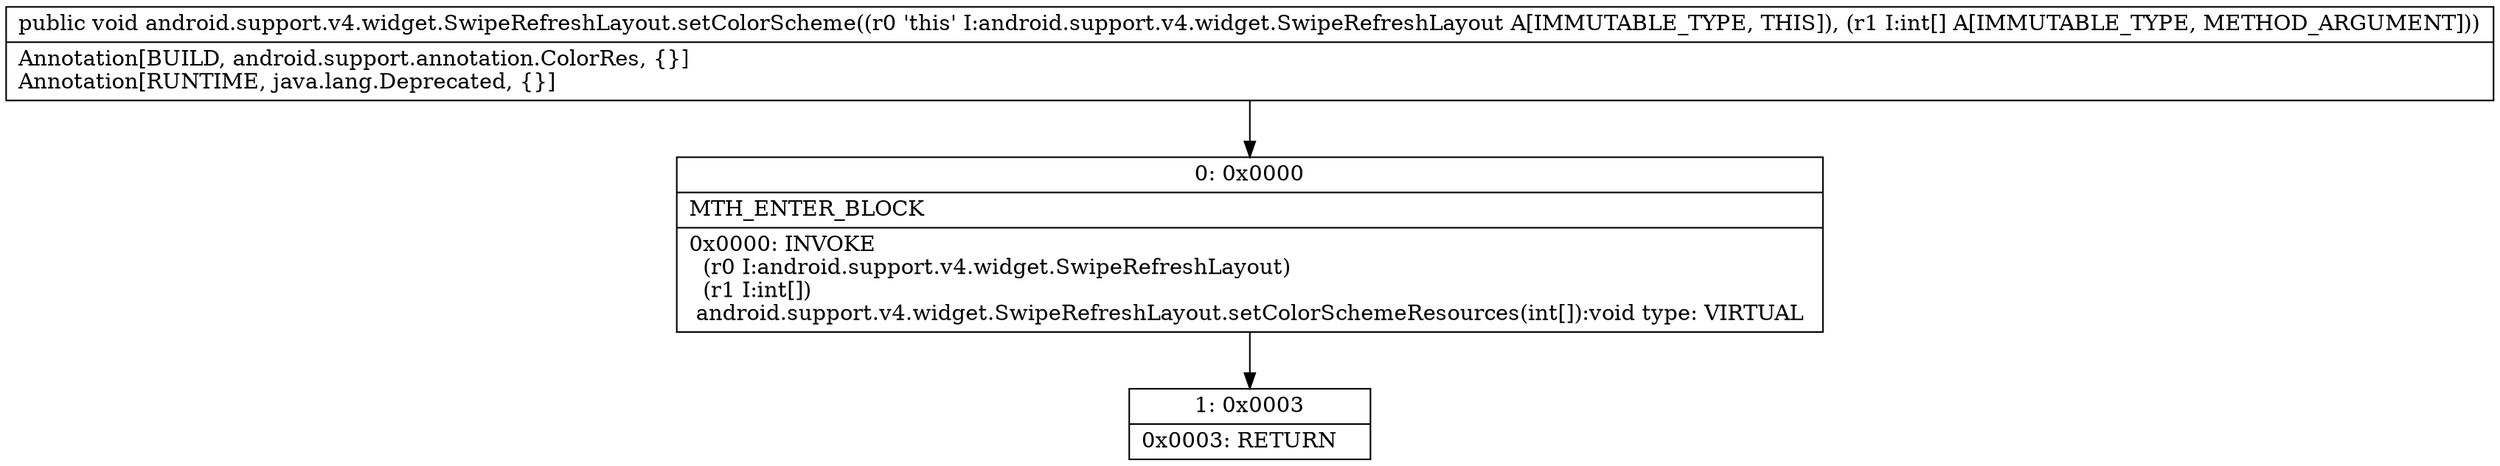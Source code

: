 digraph "CFG forandroid.support.v4.widget.SwipeRefreshLayout.setColorScheme([I)V" {
Node_0 [shape=record,label="{0\:\ 0x0000|MTH_ENTER_BLOCK\l|0x0000: INVOKE  \l  (r0 I:android.support.v4.widget.SwipeRefreshLayout)\l  (r1 I:int[])\l android.support.v4.widget.SwipeRefreshLayout.setColorSchemeResources(int[]):void type: VIRTUAL \l}"];
Node_1 [shape=record,label="{1\:\ 0x0003|0x0003: RETURN   \l}"];
MethodNode[shape=record,label="{public void android.support.v4.widget.SwipeRefreshLayout.setColorScheme((r0 'this' I:android.support.v4.widget.SwipeRefreshLayout A[IMMUTABLE_TYPE, THIS]), (r1 I:int[] A[IMMUTABLE_TYPE, METHOD_ARGUMENT]))  | Annotation[BUILD, android.support.annotation.ColorRes, \{\}]\lAnnotation[RUNTIME, java.lang.Deprecated, \{\}]\l}"];
MethodNode -> Node_0;
Node_0 -> Node_1;
}

